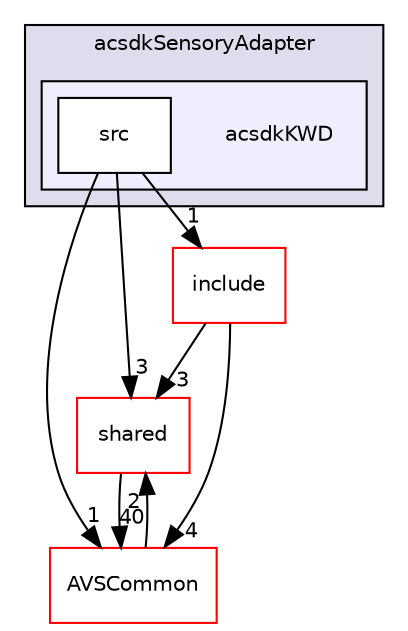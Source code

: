 digraph "/workplace/avs-device-sdk/applications/acsdkSensoryAdapter/acsdkKWD" {
  compound=true
  node [ fontsize="10", fontname="Helvetica"];
  edge [ labelfontsize="10", labelfontname="Helvetica"];
  subgraph clusterdir_0ebafafa6006f5ef4aa43abbb131b692 {
    graph [ bgcolor="#ddddee", pencolor="black", label="acsdkSensoryAdapter" fontname="Helvetica", fontsize="10", URL="dir_0ebafafa6006f5ef4aa43abbb131b692.html"]
  subgraph clusterdir_770887f09d695ee1a0ff4b7267b0a578 {
    graph [ bgcolor="#eeeeff", pencolor="black", label="" URL="dir_770887f09d695ee1a0ff4b7267b0a578.html"];
    dir_770887f09d695ee1a0ff4b7267b0a578 [shape=plaintext label="acsdkKWD"];
    dir_24f70df37beb4774c471e0f356b63bcf [shape=box label="src" color="black" fillcolor="white" style="filled" URL="dir_24f70df37beb4774c471e0f356b63bcf.html"];
  }
  }
  dir_9982052f7ce695d12571567315b2fafa [shape=box label="shared" fillcolor="white" style="filled" color="red" URL="dir_9982052f7ce695d12571567315b2fafa.html"];
  dir_13e65effb2bde530b17b3d5eefcd0266 [shape=box label="AVSCommon" fillcolor="white" style="filled" color="red" URL="dir_13e65effb2bde530b17b3d5eefcd0266.html"];
  dir_996c513b5c65f869edd97e6685508e04 [shape=box label="include" fillcolor="white" style="filled" color="red" URL="dir_996c513b5c65f869edd97e6685508e04.html"];
  dir_9982052f7ce695d12571567315b2fafa->dir_13e65effb2bde530b17b3d5eefcd0266 [headlabel="40", labeldistance=1.5 headhref="dir_000116_000017.html"];
  dir_24f70df37beb4774c471e0f356b63bcf->dir_9982052f7ce695d12571567315b2fafa [headlabel="3", labeldistance=1.5 headhref="dir_000115_000116.html"];
  dir_24f70df37beb4774c471e0f356b63bcf->dir_13e65effb2bde530b17b3d5eefcd0266 [headlabel="1", labeldistance=1.5 headhref="dir_000115_000017.html"];
  dir_24f70df37beb4774c471e0f356b63bcf->dir_996c513b5c65f869edd97e6685508e04 [headlabel="1", labeldistance=1.5 headhref="dir_000115_000122.html"];
  dir_13e65effb2bde530b17b3d5eefcd0266->dir_9982052f7ce695d12571567315b2fafa [headlabel="2", labeldistance=1.5 headhref="dir_000017_000116.html"];
  dir_996c513b5c65f869edd97e6685508e04->dir_9982052f7ce695d12571567315b2fafa [headlabel="3", labeldistance=1.5 headhref="dir_000122_000116.html"];
  dir_996c513b5c65f869edd97e6685508e04->dir_13e65effb2bde530b17b3d5eefcd0266 [headlabel="4", labeldistance=1.5 headhref="dir_000122_000017.html"];
}
